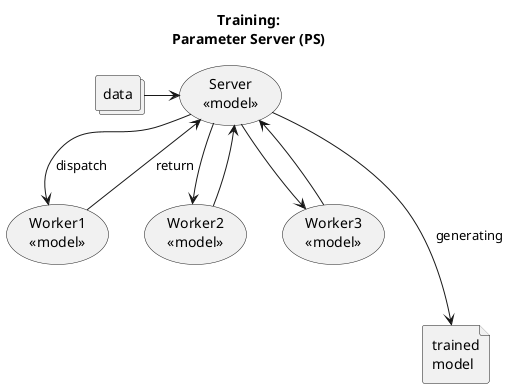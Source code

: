 @startuml
title Training:\nParameter Server (PS)

file "trained\nmodel" as trained_model
collections data

data -> (Server\n<<model>>)
(Server\n<<model>>) -> (Worker1\n<<model>>) : dispatch
(Server\n<<model>>) -> (Worker2\n<<model>>)
(Server\n<<model>>) -> (Worker3\n<<model>>)

(Worker1\n<<model>>) --> (Server\n<<model>>) : return
(Worker2\n<<model>>) --> (Server\n<<model>>)
(Worker3\n<<model>>) --> (Server\n<<model>>)


(Server\n<<model>>) ---> trained_model : generating

newpage
title Training:\nFederated Learning (FL)

file "trained\nmodel" as trained_model
collections "local\ndata1" as data1
collections "local\ndata2" as data2
collections "local\ndata3" as data3

(Server\n<<model>>) -> (Worker1\n<<model>>) : dispatch
(Server\n<<model>>) -> (Worker2\n<<model>>)
(Server\n<<model>>) -> (Worker3\n<<model>>)

(Worker1\n<<model>>) --> (Server\n<<model>>) : return
(Worker2\n<<model>>) --> (Server\n<<model>>)
(Worker3\n<<model>>) --> (Server\n<<model>>)

data1 -> (Worker1\n<<model>>)
data2 -> (Worker2\n<<model>>)
data3 -> (Worker3\n<<model>>)

(Server\n<<model>>) ---> trained_model : generating

newpage
title Training:\nFederated Learning (FL)

cloud Edge {
        (Server\n<<model>>)
}

rectangle "on-premises1" {
        collections "local\ndata1" as data1
        (Worker1\n<<model>>)
}
rectangle "on-premises2" {
        collections "local\ndata2" as data2
        (Worker2\n<<model>>)
}
rectangle "on-premises3" {
        collections "local\ndata3" as data3
        (Worker3\n<<model>>)
}

(Server\n<<model>>) -down-> (Worker1\n<<model>>) : dispatch
(Server\n<<model>>) -down-> (Worker2\n<<model>>)
(Server\n<<model>>) -down-> (Worker3\n<<model>>)

(Worker1\n<<model>>) -up-> (Server\n<<model>>) : return
(Worker2\n<<model>>) -up-> (Server\n<<model>>)
(Worker3\n<<model>>) -up-> (Server\n<<model>>)

data1 -> (Worker1\n<<model>>)
data2 -> (Worker2\n<<model>>)
data3 -> (Worker3\n<<model>>)

file "trained\nmodel" as trained_model
(Server\n<<model>>) ---> trained_model : generating

newpage
title Training:\nFL on KVM

rectangle KVM {

cloud Edge {
        (Server\n<<model>>)
}

rectangle "on-premises1" {
        collections "local\ndata1" as data1
        (Worker1\n<<model>>)
}
rectangle "on-premises2" {
        collections "local\ndata2" as data2
        (Worker2\n<<model>>)
}
rectangle "on-premises3" {
        collections "local\ndata3" as data3
        (Worker3\n<<model>>)
}

(Server\n<<model>>) -down-> (Worker1\n<<model>>) : dispatch
(Server\n<<model>>) -down-> (Worker2\n<<model>>)
(Server\n<<model>>) -down-> (Worker3\n<<model>>)

(Worker1\n<<model>>) -up-> (Server\n<<model>>) : return
(Worker2\n<<model>>) -up-> (Server\n<<model>>)
(Worker3\n<<model>>) -up-> (Server\n<<model>>)

data1 -> (Worker1\n<<model>>)
data2 -> (Worker2\n<<model>>)
data3 -> (Worker3\n<<model>>)

file "trained\nmodel" as trained_model
(Server\n<<model>>) ---> trained_model : generating

(Server\n<<model>>) .. (/dev/tap10\n192.168.0.10)
(Worker1\n<<model>>) .. (/dev/tap1\n192.168.0.1)
(Worker2\n<<model>>) .. (/dev/tap2\n192.168.0.2)
(Worker3\n<<model>>) .. (/dev/tap3\n192.168.0.3)

(/dev/tap1\n192.168.0.1)..(br0\n192.168.0.100)
(/dev/tap2\n192.168.0.2)..(br0\n192.168.0.100)
(/dev/tap3\n192.168.0.3)..(br0\n192.168.0.100)
(/dev/tap10\n192.168.0.10)..(br0\n192.168.0.100)

}
(br0\n192.168.0.100)..(eth0)


@enduml

